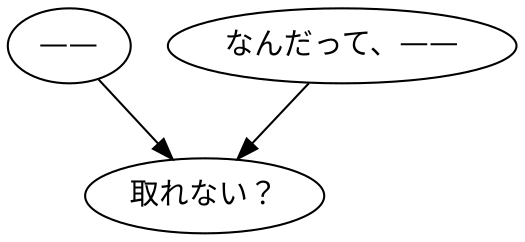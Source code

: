 digraph graph1879 {
	node0 [label="——"];
	node1 [label="なんだって、——"];
	node2 [label="取れない？"];
	node0 -> node2;
	node1 -> node2;
}
